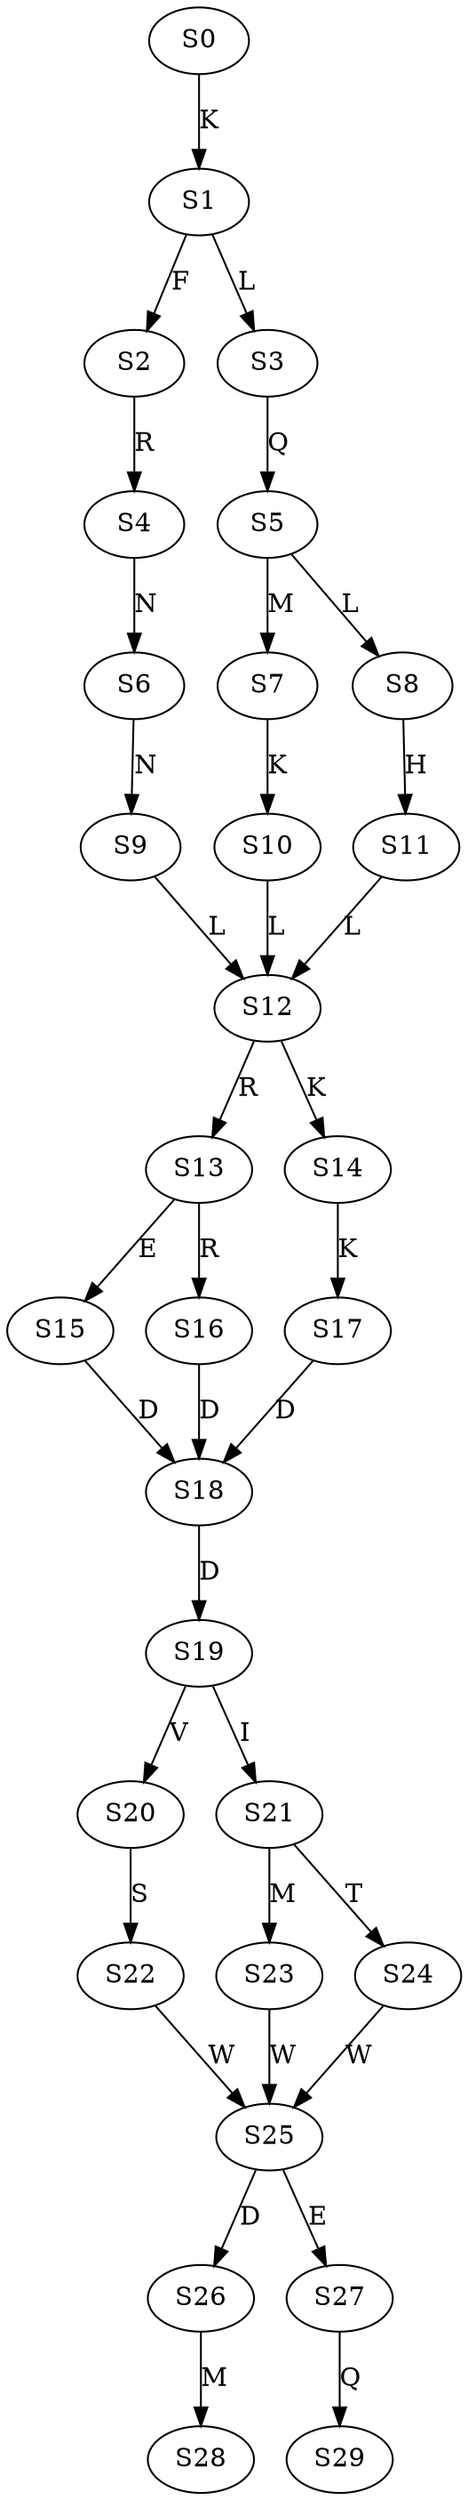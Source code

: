 strict digraph  {
	S0 -> S1 [ label = K ];
	S1 -> S2 [ label = F ];
	S1 -> S3 [ label = L ];
	S2 -> S4 [ label = R ];
	S3 -> S5 [ label = Q ];
	S4 -> S6 [ label = N ];
	S5 -> S7 [ label = M ];
	S5 -> S8 [ label = L ];
	S6 -> S9 [ label = N ];
	S7 -> S10 [ label = K ];
	S8 -> S11 [ label = H ];
	S9 -> S12 [ label = L ];
	S10 -> S12 [ label = L ];
	S11 -> S12 [ label = L ];
	S12 -> S13 [ label = R ];
	S12 -> S14 [ label = K ];
	S13 -> S15 [ label = E ];
	S13 -> S16 [ label = R ];
	S14 -> S17 [ label = K ];
	S15 -> S18 [ label = D ];
	S16 -> S18 [ label = D ];
	S17 -> S18 [ label = D ];
	S18 -> S19 [ label = D ];
	S19 -> S20 [ label = V ];
	S19 -> S21 [ label = I ];
	S20 -> S22 [ label = S ];
	S21 -> S23 [ label = M ];
	S21 -> S24 [ label = T ];
	S22 -> S25 [ label = W ];
	S23 -> S25 [ label = W ];
	S24 -> S25 [ label = W ];
	S25 -> S26 [ label = D ];
	S25 -> S27 [ label = E ];
	S26 -> S28 [ label = M ];
	S27 -> S29 [ label = Q ];
}

